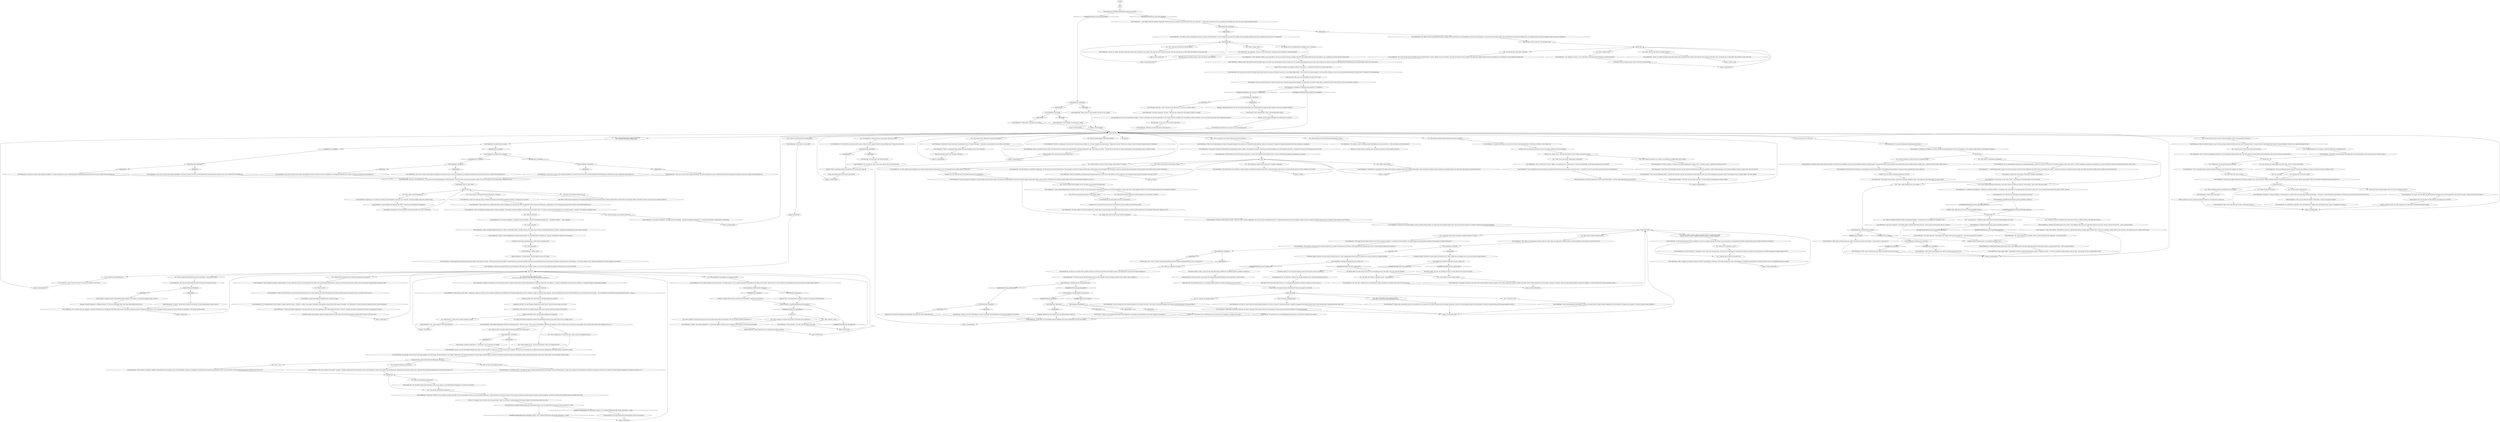 # BOARDWALK / TRANT HEIDELSTAM INTRO
# Trant Heidelstam is chilling near the FELD building, with kid, piggy-bank. You can:
#1. Learn about the FELD building.
#2. Get useless advice.
# ==================================================
digraph G {
	  0 [label="START"];
	  1 [label="input"];
	  2 [label="Trant Heidelstam: \"All of this was built by Feld, even the boardwalk. Wild Pines built Martinaise proper as a resort for their middle management, Feld built this side of town for R&D.\""];
	  3 [label="Jump to: [FELD hub]"];
	  4 [label="Trant Heidelstam: IsKimHere()"];
	  5 [label="IsKimHere()", shape=diamond];
	  6 [label="!(IsKimHere())", shape=diamond];
	  7 [label="Rhetoric: Pick *your* brain? If anything, this was rather one-sided. He did the talking. Whatever..."];
	  8 [label="Trant Heidelstam: \"INSURCOM is responsible for all aspects of the military occupation of Revachol. During the Revolution, they coordinated the efforts of the Occidental and Graadian invasion, but these days their function is primarily logistical.\""];
	  9 [label="You: \"You're making this up.\" (Turn to the lieutenant.) \"Kim, is he making this up?\""];
	  10 [label="Trant Heidelstam: \"In fact, I'm not. The Wompty-Dompty-Dom Centre,\" he says casually, \"is a place you can visit if you're ever in Vredefort, and are ever in the market for an exhibition space slash contemporary art research centre.\" He clears his throat."];
	  11 [label="You: [Leave.]"];
	  12 [label="You: \"Why did the revolutionaries destroy it?\""];
	  13 [label="Trant Heidelstam: \"You're probably more familiar with *RTD*, research and *technological* development.\""];
	  14 [label="Trant Heidelstam: \"From an evolutionary point of view you could see this building as a logical conclusion to the more traditional *hut*.\""];
	  15 [label="Untitled hub"];
	  16 [label="Trant Heidelstam: \"Tape computers.\" He nods, wind tousling his suit jacket."];
	  17 [label="Trant Heidelstam: \"They used them for military communications,\" he says, while his son looks up, idly chewing on the corner of his würm-themed colouring book. \"But also to write and send out press releases. The most notorious example being Le Décret de Mars.\""];
	  18 [label="Jump to: [trantmainhub]"];
	  19 [label="Jump to: [trantmainhub]"];
	  20 [label="Trant Heidelstam: \"Yes -- tape computers. *And* Feld Electrical.\""];
	  21 [label="Jump to: [cohub]"];
	  22 [label="You: \"What is the innermost character of the Coalition, then?\""];
	  23 [label="Trant Heidelstam: \"Why, officer, it's that gigantic aerostatic right over there. Have you really never noticed it before?\" A look of profound concern comes across the man's face."];
	  24 [label="Trant Heidelstam: \"Ah, well, that's a relief to here. It would really be *quite concerning* if you hadn't been aware of it until just now...\""];
	  25 [label="Jump to: [Trant Archer Hub]"];
	  26 [label="Trant Heidelstam: \"That's very interesting. Most people I've met say it reminds them of a giant metallic dragonfly, but of course there's no right way to respond to a massive airborne artillery platform...\""];
	  27 [label="rhet fired"];
	  28 [label="Jump to: [FELD hub]"];
	  29 [label="You: \"Very interesting. Let's get back to this later.\""];
	  30 [label="Trant Heidelstam: \"Yes, the official name of the prototype. Some sources report it as the Feld Playback *Experience*, but those are incorrect.\""];
	  31 [label="Trant Heidelstam: \"Lo Manthang stick fighting is a little like a pyrholidon addiction,\" he explains with a little smile. \"I've been practising it for nearly 20 years now, so you could say that my doses have grown a little... peculiar.\""];
	  32 [label="You: \"Hold on. Hyper...text?\""];
	  33 [label="You: \"What's so fascinating about an empty old building?\"\n\"Let's talk about this empty building again.\""];
	  34 [label="Trant Heidelstam: \"Apologies, it's an acronym for research and development, they don't use it anymore.\" He smiles brightly, laugh lines around his eyes."];
	  35 [label="Drama: The man speaks in the artificial cadence of a professor -- or someone who's been on too many radio shows."];
	  36 [label="Perception (Sight): The kid takes a peek at the green and silver würm on the cover of the book. Already forgetting about this part of the discussion."];
	  37 [label="Perception (Sight): You look around, but you don't see anything unusual. Then again, your eyes aren't the sharpest..."];
	  38 [label="archerreactionhub"];
	  39 [label="Trant Heidelstam: \"But of course! What else?\" He smiles and ruffles his kid's head."];
	  40 [label="Kim Kitsuragi: \"Actually, I think there is...\" He pauses. \"No, it's too much, he's joking.\""];
	  41 [label="You: \"Wait, the Feld Playback Experiment?\""];
	  42 [label="Esprit de Corps: This man is your half brother. You feel it. But *why*?"];
	  43 [label="Encyclopedia: I couldn't have said it better. This man is a fountain of knowledge!"];
	  44 [label="Trant Heidelstam: \"In this case I suggest looking into the Seolite *invisibles* class. The word refers to their remarkable ability to traverse any environment in the most efficient way possible. There's this excellent investigative piece of journalism by...\""];
	  45 [label="Trant Heidelstam: \"Yes, I have!\" His face lights up with excitement, bringing out the subtle laugh lines in the corner of his eyes. \"There was this one time where I...\""];
	  46 [label="You: \"Wait, what was that about the windows before?\""];
	  47 [label="Jump to: [trantmainhub]"];
	  48 [label="Kim Kitsuragi: \"So you haven't seen anyone around?\""];
	  49 [label="Trant Heidelstam: \"But then there's also the Provisional Commission, as well as the Institute for Revacholian Culture, with its architecturally significant headquarters in Le Jardin.\""];
	  50 [label="Perception (Sight): You follow the man's gaze out toward the west. There, amidst the low-hanging stars, you can just make out signs of motion..."];
	  51 [label="Trant Heidelstam: Variable[\"boardwalk.trant_perc_archer_saw\"]"];
	  52 [label="Variable[\"boardwalk.trant_perc_archer_saw\"]", shape=diamond];
	  53 [label="!(Variable[\"boardwalk.trant_perc_archer_saw\"])", shape=diamond];
	  54 [label="You: \"It looks like a fish.\""];
	  55 [label="Trant Heidelstam: \"That might be the trickiest question of all. From a technical standpoint, it shouldn't be all that difficult. You simply require a radio transmitter capable of broadcasting on Coalition frequencies...\""];
	  56 [label="Kim Kitsuragi: \"A pleasure wheel?\" The lieutenant looks wistfully at the horizon, as if picturing gondolas rising to the sky."];
	  57 [label="Trant Heidelstam: IsKimHere()"];
	  58 [label="IsKimHere()", shape=diamond];
	  59 [label="!(IsKimHere())", shape=diamond];
	  60 [label="Trant Heidelstam: \"Then I guess everything got said, right?\" He squints his eyes in the snow."];
	  61 [label="Jump to: [trantmainhub]"];
	  62 [label="Trant Heidelstam: \"Then there's also the method of climbing that the ancient Iilmaraans used to get into the huts of their enemies.\""];
	  63 [label="You: \"I don't have time to read any papers. Don't you have any *practical* advice?\""];
	  64 [label="Jump to: [alone holdup hub]"];
	  65 [label="Untitled hub"];
	  66 [label="Volition: Inspiration can go a long way in physical endeavours. You should try it again now."];
	  67 [label="Trant Heidelstam: \"Mhm. An elegant folding mechanism of rollers and ferrotape ribbons, portable enough to be a take-it-home solution, revolutionizing business machines, possibly even bringing them to the average consumer.\""];
	  68 [label="You: \"This is a long-shot, but could you help me contact the Coalition?\""];
	  69 [label="Trant Heidelstam: \"Well, that certainly depends. You know, the popular image of the Coalition is of a monolithic politico-military entity, but in reality, it's comprised of many interconnected, yet semi-autonomous components...\""];
	  70 [label="You: \"Wait, what's Coalition Warship Archer?\""];
	  71 [label="Visual Calculus: It's about four-and-a-half kilometres from your position, you estimate."];
	  72 [label="You: \"It looks like a killing machine.\""];
	  73 [label="You: \"I feel like there's *got* to be another way.\""];
	  74 [label="Jump to: [Trant Archer Hub]"];
	  75 [label="Trant Heidelstam: IsKimHere()"];
	  76 [label="IsKimHere()", shape=diamond];
	  77 [label="!(IsKimHere())", shape=diamond];
	  78 [label="You: \"Hold on. Pyrholidon addiction? What an interesting metaphor...\" (Study his face.) \"Or perhaps not a metaphor at all?\""];
	  79 [label="You: \"I don't really remember what I was saying...\""];
	  80 [label="Trant Heidelstam: \"They started out as a midway electronics outfit in Königstein two centuries ago. After an aggressive move to Revachol, Feld became a global player in the emerging personal electronics market of the pre-Revolutionary era.\""];
	  81 [label="You: \"I don't want your money, I just wanted to see whether my profiling skills were working.\""];
	  82 [label="You: \"A form of martial arts from the isle of Lo Manthang, right?\""];
	  83 [label="You: \"Wait, what was that about the windows before?\""];
	  84 [label="You: \"What did the revolutionaries do with those advanced tape computers?\""];
	  85 [label="Trant Heidelstam: \"There's a sewage pipe there, maybe that does something? Sorry I can't help more.\""];
	  86 [label="Jump to: [cohub]"];
	  87 [label="Trant Heidelstam: IsKimHere()"];
	  88 [label="IsKimHere()", shape=diamond];
	  89 [label="!(IsKimHere())", shape=diamond];
	  90 [label="Trant Heidelstam: IsKimHere()"];
	  91 [label="IsKimHere()", shape=diamond];
	  92 [label="!(IsKimHere())", shape=diamond];
	  93 [label="Trant Heidelstam: Variable[\"auto.is_snowing\"]"];
	  94 [label="Variable[\"auto.is_snowing\"]", shape=diamond];
	  95 [label="!(Variable[\"auto.is_snowing\"])", shape=diamond];
	  96 [label="You: \"So what is it, twice a week then? Every other day? *Man* is it difficult to stay on the right topic with you.\""];
	  97 [label="You: \"No, not really.\""];
	  98 [label="Inland Empire: Oh no. You've made *el bigo mistako*. He's going to go on forever!"];
	  99 [label="You: \"You know this is not what I meant.\""];
	  100 [label="You: \"Hold on. Hyper...text?\""];
	  101 [label="You: \"Great, thank you for all the interesting information.\" [Leave.]"];
	  102 [label="Trant Heidelstam: Variable[\"boardwalk.trant_main_hub_reached\"]"];
	  103 [label="Variable[\"boardwalk.trant_main_hub_reached\"]", shape=diamond];
	  104 [label="!(Variable[\"boardwalk.trant_main_hub_reached\"])", shape=diamond];
	  105 [label="You: \"What happened to the engineers, the company people?\""];
	  106 [label="Trant Heidelstam: \"Good evening!\" He nods to you, smiling."];
	  107 [label="Jump to: [trantmainhub]"];
	  108 [label="Physical Instrument: Pipes *can* be broken. With force."];
	  109 [label="Conceptualization: Made of black film and folding tape structures..."];
	  110 [label="Mikael Heidelstam: \"Dad, can I go climb that ladder?\" Mikael asks. \"I want to go climb that ladder!\""];
	  111 [label="Trant Heidelstam: \"For instance, the offices of INSURCOM are responsible for military affairs. These offices are located in the Bank of the World building, just a few kilometres from here...\" He points west toward the skyscrapers across the bay."];
	  112 [label="You: \"That's all fine, but what if I want to assign *responsibility*?\" (Proceed.)"];
	  113 [label="Trant Archer Hub"];
	  114 [label="Conceptualization: No, it's more like a creature from the abyssopelagic zone, a great dark bioluminescent fish..."];
	  115 [label="Conceptualization: Not just any fish, it moves like some ancient bottom-feeder gliding over the ocean floor in search of prey..."];
	  116 [label="Trant Heidelstam: \"Fascinating! You know, in one sense, that's exactly what the Coalition intends. You see, they would prefer that most people in Revachol *don't* think of themselves as living under a *military* occupation. That's why they generally prefer to keep their warships at a discreet distance from major population centres...\""];
	  117 [label="Suggestion: He did it! He said *Wompty-Dompty-Dom Centre* like it's the most natural thing in the world."];
	  118 [label="You: \"You're making this up.\" (Turn to his son.) \"Hey, is your dad making this all up?\""];
	  119 [label="Jump to: [FELD hub]"];
	  120 [label="You: (Turn to Mikael.) \"He means they all got shot in the head because they were bourgeois. Now, do you know what the bourgeoisie is?\""];
	  121 [label="Trant Heidelstam: \"You got me, detective.\" He chuckles, before a shadow takes hold of his face. \"But my history should hardly come as a surprise.\""];
	  122 [label="Authority: Here's a former junkie. I can recognize one when I see it."];
	  123 [label="You: \"Okay. Back to... where were we? Tape computers, I think.\""];
	  124 [label="Trant Heidelstam: \"Who knows? Maybe it was an accident, or maybe they didn't want the technology to end up in the wrong hands. Either way -- they're all gone now, all three versions of the prototype. Nothing but debris and ashes remains inside that building.\" He takes a step back; the boardwalk creaks mournfully in the wind."];
	  125 [label="You: \"You look like someone who has money. Do you have any money?\""];
	  126 [label="Trant Heidelstam: \"It's an anthropological heritage of the Lomanthang people, a martial art of sorts, but what not a lot of books mention is that it also carries a *cultural* significance among the Lomanthangs, as it used to be the best means of showing off to look for a bride, which...\""];
	  127 [label="Jump to: [trantmainhub]"];
	  128 [label="Trant Heidelstam: \"No-no,\" he says, immediately backing off, \"I'm just speculating *theoretically* here... Of course, there's also the method ancient Iilmaraans used to get into the huts of their enemies.\""];
	  129 [label="Trant Heidelstam: \"No, that doesn't sound like a very reasonable idea,\" replies Trant, narrowing his eyes, \"physics, remember? But anyway...\""];
	  130 [label="Trant Heidelstam: \"Sure, what's on your mind?\""];
	  131 [label="Jump to: [FELD hub]"];
	  132 [label="Trant Heidelstam: \"... and, Mikael, notice the windows? Especially with how there are no windows on the south side? This was to deal with...\" A blond man stands next to his son, pointing to the weather-worn ruins. He sees you approaching and smiles..."];
	  133 [label="Trant Heidelstam: \"Oh, I'm afraid it didn't end well for the boys.\" He smiles again, as if he's somehow personally responsible for this bleak turn of events. \"But this story is a bit too *dark* for little Mikael here. Now if you were to ask about *tape computers*...\""];
	  134 [label="Empathy: Perhaps reminded of a childhood memory? It's clear he would prefer there were a big wheel lighting up the coast."];
	  135 [label="Trant Heidelstam: \"Ah, that's simple! You're looking for the Comité de Responsabilité de Revachol. It's a sort of clearinghouse for Coalition affairs in Revachol...\""];
	  136 [label="Trant Heidelstam: \"If you will, picture the Coalition as a kind of wheel. The hub of this wheel is the Comité de Responsabilité, and out from that hub radiate a great many spokes, which connect to INSURCOM, the Institute for Revacholian Culture, the Provisional Commission, and so on...\""];
	  137 [label="Trant Heidelstam: \"There's an exhibition on Vespertine proto-expressionism that I can't wait to take Mikael to. We're working our way through the major artistic movements of the last cenutry.\""];
	  138 [label="You: \"If you're not part of the Coalition, how do you know so much about its bureaucracy?\""];
	  139 [label="Trant Heidelstam: \"It's only too bad the old Feld engineers are no longer available. This sort of thing would have been *right* in their wheelhouse.\""];
	  140 [label="You: \"What am I supposed to do then?\""];
	  141 [label="Trant Heidelstam: \"The Wompty-Dompty-Dom Centre for Contemporary Arts.\" There it is again -- those words. \"The exhibition itself drew on Lagerman's notion of memory and so there were some parallels, that's why the head curator Paul Ockermann chose to...\""];
	  142 [label="Mikael Heidelstam: The boy looks first at you, then back at his father, confused."];
	  143 [label="Untitled hub"];
	  144 [label="Empathy: Something about the way this man carries himself makes you wonder whether he might be able to help you with your *committee business*."];
	  145 [label="Trant Heidelstam: Whatever it is, he gives you an encouraging smile."];
	  146 [label="Trant Heidelstam: \"You, officer! Come to investigate the historic subtext of West Martinaise? I was just telling my son about this building. Not many people appreciate the historic significance here. Very rich in *hypertext*.\""];
	  147 [label="You: \"By the way, do you work out?\""];
	  148 [label="Untitled hub (02)"];
	  149 [label="Trant Heidelstam: \"Yes. To lure in their star engineers. This part of Martinaise was nothing but reeds before Feld arrived. They had to make the prospect of living here *attractive*. It was supposed to become a global centre for innovation in cybernetics -- but history had other plans.\""];
	  150 [label="Half Light: He's just making up fancy words. This doesn't mean anything!"];
	  151 [label="You: \"Alright, you were talking about the building, go on.\" (Continue.)"];
	  152 [label="You: \"Have you been talking to other police officers?\""];
	  153 [label="Trant Heidelstam: IsKimHere()"];
	  154 [label="IsKimHere()", shape=diamond];
	  155 [label="!(IsKimHere())", shape=diamond];
	  156 [label="Jump to: [FELD hub]"];
	  157 [label="Trant Heidelstam: IsEvening()"];
	  158 [label="IsEvening()", shape=diamond];
	  159 [label="!(IsEvening())", shape=diamond];
	  160 [label="Trant Heidelstam: \"Of course, detective, I wouldn't have assumed anything else. Matter of fact,\" he looks up again, a playful hint shining in his eyes..."];
	  161 [label="Feld Mural: It looks old and weathered, with seagulls picking apart its stone-and-metal carcass. Bushy undergrowth has taken hold of the collapsed rooftop; some kind of bird has set up a nest on a broken windowsill."];
	  162 [label="You: \"Who handles the money? There's got to be an economic component.\""];
	  163 [label="Jump to: [cohub]"];
	  164 [label="Trant Heidelstam: \"I have a longstanding interest in political systems. You see, it's my personal theory that political systems are a lot like personalities. In other words, how a state organises itself is in some way the public expression of its innermost character...\""];
	  165 [label="Trant Heidelstam: \"Of course, if you could somehow contact Coalition Warship Archer, you could reach the Committee directly. But, well, that obviously presents any number of logistical and technical challenges.\""];
	  166 [label="You: \"Why do I need to contact a military warship to talk to a civilian bureaucrat?\"\n\"Why do I need to contact a military aerostatic to talk to a civilian bureaucrat?\""];
	  167 [label="Perception (Sight): It's a set of position lights moving in unison, like a restless constellation..."];
	  168 [label="Trant Heidelstam: \"Well, I suppose you could rent a private aerostatic and attempt to rendezvous with Archer directly, but I must caution against it. Warships like the Archer are usually authorised to fire on unidentified aerostatics on sight.\""];
	  169 [label="Trant Heidelstam: \"In any event, it's a fascinating technical challenge. I'll be *very* interested to see how you tackle it.\""];
	  170 [label="You: \"Come on, there is no place called the Wompty-Dompty-Dom Centre of Arts.\""];
	  171 [label="Electrochemistry: Wait. What does this man know about pyrholidon addiction?"];
	  172 [label="Trant Heidelstam: \"Oh, I know, detective.\" He chuckles, before a shadow takes hold of his pallid face -- he misses the devil."];
	  173 [label="Trant Heidelstam: \"Oh, I know, detective.\" He chuckles, but a shadow takes hold of his pallid face -- what does he mean that he *knows*?"];
	  174 [label="You: \"What happened?\""];
	  175 [label="Trant Heidelstam: IsKimHere()"];
	  176 [label="IsKimHere()", shape=diamond];
	  177 [label="!(IsKimHere())", shape=diamond];
	  178 [label="Trant Heidelstam: \"I do some Lo Manthang stick fighting now and then.\""];
	  179 [label="Encyclopedia: Lo Manthang stick fighting is a form of martial arts originating from the isle of Lo Manthang. It uses slender wooden sticks for confronting the opponent."];
	  180 [label="Trant Heidelstam: \"That's right, Mikael.\" Trant grabs his kid into a single-handed embrace, looking slightly embarrassed. \"It also has a meditative quality, helps to clear my head... But anyway,\" he says, swaying with his hand."];
	  181 [label="You: \"Can you teach me? Do you have the sticks with you?\""];
	  182 [label="You: \"Something tells me I'm not going to climb the ladder with Lo Manthang sticks.\""];
	  183 [label="Rhetoric: Man, he's good at speaking. People must love him."];
	  184 [label="Trant Heidelstam: \"It's a beautiful piece of text, actually. A singer-songwriter I know -- Charette -- called it a love poem to Revachol on her political concept album 'Bons baisers d'Insulinde'. You should read it. Every local library in Revachol stocks a copy of the decree.\""];
	  185 [label="Trant Heidelstam: \"If not, then you definitely should -- if not for tips and tricks, then just for theoretical curiosity. Anyway, that's just a little something that sprang to mind.\" He squeezes his son's shoulder lightly. \"You were saying?\""];
	  186 [label="Trant Heidelstam: \"What not a lot of people know is -- this used to be the R&D department of *Feld Electrical*. And Feld, which now sells ink cartridges, mostly, was once a top dog in the turn-of-the-century cybernetics boom.\""];
	  187 [label="You: \"Wait, what's an R&D department?\""];
	  188 [label="Rhetoric: No, I mean, c'mon -- you need the money. If it's not a thing, he can give you some."];
	  189 [label="Perception (Sight): It looks, to your eye, like some kind of long, metallic fish, suspended beneath a number of ceiling fans..."];
	  190 [label="Empathy: This sounds like something that programmer you met in the church might help with..."];
	  191 [label="Trant Heidelstam: IsKimHere()"];
	  192 [label="IsKimHere()", shape=diamond];
	  193 [label="!(IsKimHere())", shape=diamond];
	  194 [label="Savoir Faire: It's his *sartorial style*. Call it 'well-travelled bean-counter'..."];
	  195 [label="Kim Kitsuragi: \"Detective, a word.\" He turns to the blonde man. \"Excuse us a moment, please.\""];
	  196 [label="Encyclopedia: Mea culpa! You were not familiar with that one either. This man is a book head."];
	  197 [label="Trant Heidelstam: You doze off, as he paints you a comprehensive picture of the history of stick fighting among mankind, seasoning it with unexpected pop-culture references."];
	  198 [label="Rhetoric: Mark my words, all of this somehow ties to the history of Occidential financial markets."];
	  199 [label="Jump to: [hold up hub]"];
	  200 [label="Trant Heidelstam: IsMorning()"];
	  201 [label="IsMorning()", shape=diamond];
	  202 [label="!(IsMorning())", shape=diamond];
	  203 [label="You: Look at the building looming over you."];
	  204 [label="Trant Heidelstam: Variable[\"auto.is_raining\"]"];
	  205 [label="Variable[\"auto.is_raining\"]", shape=diamond];
	  206 [label="!(Variable[\"auto.is_raining\"])", shape=diamond];
	  207 [label="Trant Heidelstam: \"Of course there is! The Coalition's economic affairs are handled by the Bank of the World -- Revachol Mission. They operate in concert with the Institute of Price Stabilité in Sur-la-Clef.\""];
	  208 [label="Half Light: Don't let the shiny lights fool you, it's a goddamn killing machine, and there's nothing you can do to stop it!"];
	  209 [label="You: \"I don't think I've ever noticed it before.\""];
	  210 [label="Trant Heidelstam: IsKimHere()"];
	  211 [label="IsKimHere()", shape=diamond];
	  212 [label="!(IsKimHere())", shape=diamond];
	  213 [label="Trant Heidelstam: \"Then I guess everything got said, right?\" He squints his eyes in the sun."];
	  214 [label="You: \"What was that ace?\""];
	  215 [label="You: \"Pfft. I've seen cooler things than that.\""];
	  216 [label="Trant Heidelstam: Variable[\"boardwalk.trant_passive_pyrholidon_addiction\"]"];
	  217 [label="Variable[\"boardwalk.trant_passive_pyrholidon_addiction\"]", shape=diamond];
	  218 [label="!(Variable[\"boardwalk.trant_passive_pyrholidon_addiction\"])", shape=diamond];
	  219 [label="Trant Heidelstam: \"No, I'm afraid I can't help you with this one, officer. It's just a regular day off for me and Mikael here.\" He pats his son's head."];
	  220 [label="Kim Kitsuragi: In a low voice, the lieutenant whispers: \"I haven't the faintest idea who this gentleman is, but I've got a *hunch* he might have some affiliation with the Coalition, in case you're still serious about that *committee business*...\""];
	  221 [label="Trant Heidelstam: \"I do have some money, yes, but that's not what's really important here.\" He brushes it off like it's not a thing at all."];
	  222 [label="Jump to: [FELD hub]"];
	  223 [label="Trant Heidelstam: \"Yes, hypertext,\" he says, as if it's self-evident. \"Jan Kaarp and the collection of cultural hyperlinks.\""];
	  224 [label="alone holdup hub"];
	  225 [label="Trant Heidelstam: \"A-ha, but it's not just *any* empty old building!\" He raises his hand to his eyes to shield himself from the pattering rain. All three of you turn to admire the mural before you."];
	  226 [label="Reaction Speed: Forget it. They don't sell those kinds of books at \"Crime, Romance & Biographies of Famous People.\""];
	  227 [label="Perception (Sight): You follow the man's gaze out toward the west. There, hanging some distance above the horison, you can just make out a strange silhouette..."];
	  228 [label="Half Light: Don't let the paintjob fool you, it's a goddamn killing machine, and there's nothing you can do to stop it!"];
	  229 [label="Jump to: [Trant Archer Hub]"];
	  230 [label="Kim Kitsuragi: \"Hmmm, she's not a 'Feld engineer,' exactly, but perhaps that programmer from the church might be of assistance?\""];
	  231 [label="Trant Heidelstam: \"Ten years ago, I did a little... freelancing, I guess you could say. I was a special consultant for an exhibition at the Wompty-Dompty-Dom Centre in Vredefort, Oranje. It raised the same questions, and we had lengthy discussions with Paul Ockermann, who was head curator at the time -- this was before the twins Keith and Guy Joost joined the team -- trying to...\""];
	  232 [label="Trant Heidelstam: \"Very, very cool,\" he agrees. \"Though I understand the socio-economic causes of the Revolution, it pains me to imagine the revolutionaries setting fire to this precious device. But so they did. The Feld Playback Experiment vanished into the fires of '07.\""];
	  233 [label="Conceptualization: All of this sounds like something Ruby would be interested in..."];
	  234 [label="Rhetoric: He means that 'the boys' got shot by the communists. 'The boys' were bourgeois."];
	  235 [label="You: (Turn to Mikael.) \"He means they all died at the hands of the communists.\""];
	  236 [label="Trant Heidelstam: \"A-ha, but it's not just *any* empty old building!\" He raises his hand to his eyes, springtime sun warming his handsome face. All three of you turn to admire the mural before you."];
	  237 [label="You: \"I can assure you -- *nothing* in this world comes even close to being addicted to this devil.\""];
	  238 [label="Trant Heidelstam: \"But perhaps I should return to the tape computers. As I was saying, the device itself was very elegant, fragile even. One could write directly on the tape using a special chemical solution. The machine would then analyse the handwriting, perform operations and project output onto a white screen. It was a beautiful, delicate thing.\""];
	  239 [label="You: \"The RCM should get some of those.\""];
	  240 [label="Physical Instrument: Not that he would have to worry about being robbed -- he looks surprisingly buff. Does he work out?"];
	  241 [label="Kim Kitsuragi: \"Nice to meet you.\" The lieutenant nods."];
	  242 [label="You: \"Wait, what's Lo Manthang stick fighting?\""];
	  243 [label="Jump to: [FELD hub]"];
	  244 [label="Trant Heidelstam: \"*Very* important. Mikael, say hi to the officer.\" He rests his hand on the boy's shoulder. The child stays hidden behind the hem of his father's coat, clutching to his würm-themed colouring book."];
	  245 [label="hold up hub"];
	  246 [label="Half Light: He's just making up fancy words. This doesn't mean anything!"];
	  247 [label="You: \"Do you have any advice on how to climb that ladder?\" (Point to the one next to the mural.)"];
	  248 [label="Trant Heidelstam: \"Me? Yes, at some point, I'm sure I have. There was this one rather, uh,\" he stops, smiling at the reminiscence, \"*memorable instance* when I had a chance to meet the head of Dominion Police of Königstein.\""];
	  249 [label="Trant Heidelstam: \"Even *one* would be very useful,\" he agrees. \"Though I understand the socio-economic causes of the Revolution, it pains me to imagine the revolutionaries setting fire to this precious device. But so they did. The Feld Playback Experiment vanished into the fires of '07.\""];
	  250 [label="You: \"Do you know of an *alternative* way into the building?\""];
	  251 [label="Empathy: There's something friendly and familiar in how he says that. A day off."];
	  252 [label="You: \"What kind of political system do you think represents *my* innermost character?\""];
	  253 [label="You: \"Oh, right. The *Archer*. I thought you said... something else.\""];
	  254 [label="You: \"How did those tape computers work?\"\n\"How did those tape computers work? Did they work like radiocomputers?\""];
	  255 [label="Empathy: Wait. What does this man know about pyrholidon addiction?"];
	  256 [label="Trant Heidelstam: Variable[\"auto.is_raining\"]"];
	  257 [label="Variable[\"auto.is_raining\"]", shape=diamond];
	  258 [label="!(Variable[\"auto.is_raining\"])", shape=diamond];
	  259 [label="Trant Heidelstam: \"Of course, lieutenant.\" He nods. \"Take your time. Mikael and I have plenty to keep us occupied!\""];
	  260 [label="Kim Kitsuragi: \"In any case, I'll let you take it from here.\""];
	  261 [label="Trant Heidelstam: \"... interestingly enough, brings us to the socio-economic structure of the traditional rural tribes of the Lo Manthang isles, which...\" He goes on to give you a detailed overview of their way of life, the amiable, slightly nervous smile not once leaving his face."];
	  262 [label="Trant Heidelstam: \"I tried to get Mikael to memorise it.\" He looks at his son, who starts giggling, his face hidden behind the book. \"*Tried to*. Someone was much too interested in würms to be paying any attention.\""];
	  263 [label="Trant Heidelstam: \"No, I can't say that we've met before. But I've *heard* of Kim, of course. Mikael, say hi to the officers.\" He rests his hand on the boy's shoulder. The child stays hidden behind the hem of his father's coat, clutching to his würm-themed colouring book."];
	  264 [label="trantmainhub"];
	  265 [label="Trant Heidelstam: \"Hello again!\" He nods to you, smiling."];
	  266 [label="feld first hub"];
	  267 [label="You: \"I don't think I've ever heard of this Feld Electrical.\" (Proceed.)"];
	  268 [label="Trant Heidelstam: \"It was here in Martinaise -- possibly in this very building -- that they developed prototypes for a...\" He pauses for effect. \"...*tape computer*.\""];
	  269 [label="Trant Heidelstam: \"It was here in Martinaise -- possibly in this very building -- that they developed prototypes for a...\" He stops mid-sentence, realizing you're not listening."];
	  270 [label="Trant Heidelstam: \"Alternative? I don't even have a *mainstream* way in, I'm afraid, although...\" He points over the guardrail, to the sewage run-off there."];
	  271 [label="Mikael Heidelstam: Suddenly little Mikael opens up his mouth: \"Dad's fighting with sticks every night after dinner for four hours. He has a special room for that -- *and* a special costume!\""];
	  272 [label="Trant Heidelstam: IsDaytime()"];
	  273 [label="IsDaytime()", shape=diamond];
	  274 [label="!(IsDaytime())", shape=diamond];
	  275 [label="Perception (Sight): You can't see anything. But then, it's dark, and your eyes aren't the sharpest..."];
	  276 [label="You: \"Huh. Can't believe I never noticed it before.\"\n\"It looks like it's about four-and-a-half kilometres away.\""];
	  277 [label="Trant Heidelstam: \"The problem is that those sorts of radio transmitters are *tightly* controlled by the Coalition. Even the RCM doesn't typically have access to them outside of special joint operations...\""];
	  278 [label="Empathy: Perhaps your new friends in the tent might be able to help you?"];
	  279 [label="You: \"Could I have some of that 'unimportant' money then?\""];
	  280 [label="You: \"Wicked cool, can you tell me about this method?\""];
	  281 [label="Jump to: [trantmainhub]"];
	  282 [label="Trant Heidelstam: \"What's the March decree? I mean the radio transmission sent out to news agencies and world governments by the newly-created Commune of Revachol on the 7th of March in the year '02.\""];
	  283 [label="Jump to: [alone holdup hub]"];
	  284 [label="You: \"I wanted to ask something else...\""];
	  285 [label="Trant Heidelstam: \"I don't know if you're familiar with this, but the Vespertine Department of Justice has published a rather interesting paper on the criminal profiling in former socialist states. Have you read it?\""];
	  286 [label="Trant Heidelstam: \"That's not surprising. Only a vestigial ink cartridge and ferrotape manufacturer remains.\" He adjusts his suit jacket."];
	  287 [label="Encyclopedia: A short-lived legislative foundation for a short-lived utopia."];
	  288 [label="You: \"What's this Insitute for Revacholian Culture?\""];
	  289 [label="Trant Heidelstam: The man's smile turns into a frown. \"Well, now, *that* is rather complicated. You can write to the Committee directly, but I understand that there's quite the backlog. A month or more, according to friends of mine who just so happen to know about this sort of thing...\""];
	  290 [label="Trant Heidelstam: \"Of course, officer, we've only recently met. It would require a more thorough conversation than we have time for to answer a question like that. It's fascinating to think about, though, isn't it?\""];
	  291 [label="Trant Heidelstam: \"That is certainly how the Coalition intends for it to be seen! You know, I once read a very interesting paper from Messina on the psychology of air-based artillery...\""];
	  292 [label="Trant Heidelstam: \"Apparently its presence stimulates the *exact* same part of the neural cortex that more primitive cultures associate with divine judgment. Isn't that fascinating?\""];
	  293 [label="Trant Heidelstam: Variable[\"TASK.sync_the_sines\"]"];
	  294 [label="Variable[\"TASK.sync_the_sines\"]", shape=diamond];
	  295 [label="!(Variable[\"TASK.sync_the_sines\"])", shape=diamond];
	  296 [label="Trant Heidelstam: IsKimHere()"];
	  297 [label="IsKimHere()", shape=diamond];
	  298 [label="!(IsKimHere())", shape=diamond];
	  299 [label="Trant Heidelstam: Variable[\"whirling.klaasje_ruby_sentimental_radios\"]  and  Variable[\"TASK.locate_ruby_on_the_coast_done\"] == false"];
	  300 [label="Variable[\"whirling.klaasje_ruby_sentimental_radios\"]  and  Variable[\"TASK.locate_ruby_on_the_coast_done\"] == false", shape=diamond];
	  301 [label="!(Variable[\"whirling.klaasje_ruby_sentimental_radios\"]  and  Variable[\"TASK.locate_ruby_on_the_coast_done\"] == false)", shape=diamond];
	  302 [label="You: \"Tape computers, right.\""];
	  303 [label="Reaction Speed: Wait, what was it that you wanted to ask...?"];
	  304 [label="You: \"Okay, I'll look into that then.\""];
	  305 [label="You: \"I'm looking for a suspect. Have you seen anyone suspicious around?\""];
	  306 [label="Untitled hub"];
	  307 [label="You: \"You know what, forget about it.\""];
	  308 [label="Trant Heidelstam: \"Actually no, I should not forget it, I should look into it myself, there are some really interesting techniques...\" He stops, as Trant Heidelstam junior jerks his coat hem with an excited, almost silly look on his face."];
	  309 [label="Trant Heidelstam: \"Mikael's a little tired today. We spent all night trying to run Orbis on his radiocomputer. Have you heard of it? It's a programming language used in Graad. Quite tricky, but he wanted to play this Graad-made adventure programme. We've been getting *really* into würms lately...\""];
	  310 [label="Trant Heidelstam: \"But I assume you're not here for giant würms when there are so many real things to see. Just as I was telling Mikael before -- this is where the Coalition landed in '08. We could be standing on what is the most interesting landmark in Revachol West.\" He points to the building again."];
	  311 [label="You: \"You and Kim know each other?\" (Proceed.)"];
	  312 [label="Trant Heidelstam: \"Yes, hypertext,\" he says, as if it's self-evident. \"Jan Kaarp and the collection of cultural hyperlinks.\""];
	  313 [label="Trant Heidelstam: \"Oh yes. So, Mikael, they had to deal with monitor glare, especially in the summer. They still had vector monitors back then. That was 49 years ago. So they didn't have windows on the south wall.\""];
	  314 [label="Trant Heidelstam: \"Hello! Isn't this a fine morning?\" He nods to you, smiling."];
	  315 [label="You: \"The Lo Manthang thing was enough for me. I'm inspired.\""];
	  316 [label="Encyclopedia: Buckle up!"];
	  317 [label="Mikael Heidelstam: Suddenly little Mikael opens up his mouth: \"Dad's fighting with sticks every night after dinner for four hours. He has a special room for that -- *and* a special costume!\""];
	  318 [label="You: \"It's amazing. An inspiring symbol.\""];
	  319 [label="Trant Heidelstam: \"A very astute question! You see, in addition to its role as a military warship, the Archer is also responsible for coordinating all Coalition communications and surveillance operations in Revachol.\""];
	  320 [label="You: \"Hold on, it's *watching* us, too?\""];
	  321 [label="Reaction Speed: Wait. Did he just say *Wompty-Dompty-Dom Centre*?"];
	  322 [label="Encyclopedia: What the hell *is* a Wompty-Dompty-Dom Centre? And who the hell are Keith and Guy Joost?!"];
	  323 [label="Trant Heidelstam: \"Still, Tricentennial was beating them in business machines.\" He gestures toward the building. \"But Feld had an ace up their sleeve. Or, should I say, they were *developing* an ace up their sleeve?...\" He grins. \"I'm mixing my metaphors here.\""];
	  324 [label="You: (Nod.) \"Cool.\""];
	  325 [label="Trant Heidelstam: With that, you both turn back to the blonde man."];
	  326 [label="Trant Heidelstam: \"You, officers! Come to investigate the historic subtext of West Martinaise? I'm Trant Heidelstam,\" he turns to the lieutenant. \"You must be Kim Kitsuragi, right? I was just telling my son about this building. Not a lot of people realize the historic significance here. Very rich in *hypertext*.\""];
	  327 [label="You: \"Yes, but we're not really dealing with *huts* here, are we?\" (Look at the building.)"];
	  328 [label="You: \"But I don't have years to spare.\""];
	  329 [label="FELD hub"];
	  330 [label="Trant Heidelstam: \"Great. Great to hear that.\""];
	  331 [label="Physical Instrument: This is all ninsy-pinsy garbage for sissy-people!"];
	  332 [label="Trant Heidelstam: \"Oh, the Institute is a marvellous organisation, my *favourite* part of the Coalition by far. Their mandate is two-fold: To export notable works of Revacholian culture throughout the Moralintern, while also importing the most important cultural products of the wider world to citizens of Revachol...\""];
	  333 [label="Trant Heidelstam: \"Not just watching, it's *listening* as well. I don't know the particulars, of course, but I would expect a warship like the Archer to possess the most advanced surveillance equipment available outside of Seol.\""];
	  334 [label="Trant Heidelstam: \"All that said, someone with a powerful radio and a certain level of technical skill might be able to circuit-bend their way onto the Coalition frequencies...\""];
	  335 [label="Rhetoric: Wait, is he saying that we should just *bypass* the excesses of the Revolution?"];
	  336 [label="Trant Heidelstam: Variable[\"boardwalk.trant_rhet_politics\"]"];
	  337 [label="Variable[\"boardwalk.trant_rhet_politics\"]", shape=diamond];
	  338 [label="!(Variable[\"boardwalk.trant_rhet_politics\"])", shape=diamond];
	  339 [label="Trant Heidelstam: IsKimHere()"];
	  340 [label="IsKimHere()", shape=diamond];
	  341 [label="!(IsKimHere())", shape=diamond];
	  342 [label="Trant Heidelstam: \"That's right, Mikael.\" Trant grabs his kid into a single-handed embrace, happy to change the subject. \"It also has a meditative quality, helps to clear my head... But anyway,\" he says, swaying with his hand."];
	  343 [label="You: \"What was that?\""];
	  344 [label="Trant Heidelstam: \"Actually, no one knows. No one even knows what a computer made entirely of tape would look like! But word has it they were *very elegant* -- exquisite, alien-looking turn-of-the-century hardware...\" He raises his finger, remembering something."];
	  345 [label="Trant Heidelstam: \"A-ha, but it's not just *any* empty old building!\" He raises his hand to his eyes to shield himself from the freezing snow. All three of you turn to admire the mural before you."];
	  346 [label="Trant Heidelstam: \"Indeed, what?\""];
	  347 [label="Trant Heidelstam: \"*I* certainly haven't.\" He shakes his head. \"Though I understand the socio-economic causes of the Revolution, it pains me to imagine the revolutionaries setting fire to this precious device. But so they did. The Feld Playback Experiment vanished into the fires of '07.\""];
	  348 [label="Drama: He's telling the truth. He hasn't seen anyone."];
	  349 [label="Authority: He's not gonna give you money, what are you doing? Clearly you were just profiling."];
	  350 [label="Mikael Heidelstam: \"A wheel?\" The kid looks wistfully at the horizon, as if picturing gondolas rising to the sky."];
	  351 [label="You: \"Alright, fine. How do I get in touch with the Committee?\""];
	  352 [label="Kim Kitsuragi: \"He's correct. It makes coordinating operations with the Coalition exceedingly difficult, from our perspective.\""];
	  353 [label="Trant Heidelstam: Variable[\"church.soona_greeting_done\"]"];
	  354 [label="Variable[\"church.soona_greeting_done\"]", shape=diamond];
	  355 [label="!(Variable[\"church.soona_greeting_done\"])", shape=diamond];
	  356 [label="Jump to: [trantmainhub]"];
	  357 [label="Trant Heidelstam: IsTHCPresent(\"communist\")"];
	  358 [label="IsTHCPresent(\"communist\")", shape=diamond];
	  359 [label="!(IsTHCPresent(\"communist\"))", shape=diamond];
	  360 [label="Trant Heidelstam: \"But anyway,\" he says after a while, \"I am boring you with details again. You were saying?\""];
	  361 [label="Trant Heidelstam: \"Okay. I have some materials at home I could share with you...\""];
	  362 [label="Trant Heidelstam: IsTaskActive(\"TASK.find_some_moralists\")--[[ Variable[ ]]"];
	  363 [label="IsTaskActive(\"TASK.find_some_moralists\")--[[ Variable[ ]]", shape=diamond];
	  364 [label="!(IsTaskActive(\"TASK.find_some_moralists\")--[[ Variable[ ]])", shape=diamond];
	  365 [label="Rhetoric: It's his manner of speaking. He reminds you of a lecturer..."];
	  366 [label="Trant Heidelstam: \"Oh yes. So, Mikael, they had to deal with monitor glare, especially in the summer. They still had vector monitors back then. That was 49 years ago. So they didn't have windows on the south wall.\""];
	  367 [label="You: \"You're saying that Feld Electrical built this boardwalk?\" (Look under your feet.)"];
	  368 [label="cohub"];
	  369 [label="You: \"What's INSURCOM?\""];
	  370 [label="Trant Heidelstam: The man smiles at you for a long moment..."];
	  371 [label="Composure: He is doing his best not to show it, but the smile is ever-so-slightly more forced than before."];
	  372 [label="Trant Heidelstam: Variable[\"boardwalk.trant_perc_archer_saw\"]"];
	  373 [label="Variable[\"boardwalk.trant_perc_archer_saw\"]", shape=diamond];
	  374 [label="!(Variable[\"boardwalk.trant_perc_archer_saw\"])", shape=diamond];
	  375 [label="Trant Heidelstam: IsKimHere()"];
	  376 [label="IsKimHere()", shape=diamond];
	  377 [label="!(IsKimHere())", shape=diamond];
	  378 [label="Kim Kitsuragi: \"Oh, good: Now we're circuit-bending into radio towers. Just what this *side task* was missing...\""];
	  379 [label="You: \"Okay. The Wompty-Dompty-Dom Centre? Paul Ockermann? Keith and Guy Joost? What are you *talking* about?\""];
	  380 [label="Trant Heidelstam: \"Officer!\" He sounds disappointed. \"I told you this chapter of history wasn't on Mikael's curriculum yet. Let's keep this kid-friendly.\""];
	  381 [label="Trant Heidelstam: \"A-ha, but it's not just *any* empty old building!\" He raises his hand to his eyes, springtime sun warming his handsome face. All four of you turn to admire the mural before you."];
	  382 [label="Trant Heidelstam: Variable[\"boardwalk.trant_passive_pyrholidon_addiction\"]"];
	  383 [label="Variable[\"boardwalk.trant_passive_pyrholidon_addiction\"]", shape=diamond];
	  384 [label="!(Variable[\"boardwalk.trant_passive_pyrholidon_addiction\"])", shape=diamond];
	  385 [label="Trant Heidelstam: \"Which is a feat of engineering even today's giants Rehm, ICN, and ZAMM haven't achieved yet.\" He grins, admiring the sentence he just produced."];
	  386 [label="Jump to: [trantmainhub]"];
	  387 [label="Trant Heidelstam: \"Actually, a great many cultures have their own version of stick fighting, such as the sacred Mabolo tradition of the Hali people, the name deriving from the butterfruit tree traditionally used for crafting the long, slender sticks -- whereas the sticks used in other cultures...\""];
	  388 [label="Jump to: [trantmainhub]"];
	  389 [label="Trant Heidelstam: \"And, as you know, they have this very distinctive dress uniform with scarlet breeches and little cylindrical fur caps, I think these are called...\" You daze off, as Trant tells you about the peculiarities of mounted police forces in central Occident."];
	  390 [label="You: \"I want to hear about the Feld building again...\""];
	  391 [label="Trant Heidelstam: \"How to climb that ladder, you say?\" He turns around, eyeing the bleak metal bars next to the giant mural. \"I do know that the Lomanthangs used *sticks* to climb battlements, there's even a special technique for that.\""];
	  392 [label="Trant Heidelstam: \"No, thanks to *you* for having me and little Mikael here to pick your brain... A very interesting conversation indeed.\""];
	  393 [label="Trant Heidelstam: \"I'm just spending time with my kid here, showing him around the lesser-known parts of our home town... It wouldn't be *wise* to carry huge amounts of cash on such expeditions!\""];
	  394 [label="Encyclopedia: Hold on, what's R&D?"];
	  395 [label="Trant Heidelstam: Variable[\"auto.is_snowing\"]"];
	  396 [label="Variable[\"auto.is_snowing\"]", shape=diamond];
	  397 [label="!(Variable[\"auto.is_snowing\"])", shape=diamond];
	  398 [label="Trant Heidelstam: \"A-ha, but it's not just *any* empty old building!\" He raises his hand to his eyes to shield himself from the freezing snow. All four of you turn to admire the mural before you."];
	  399 [label="Composure: He assumes something like a combat stance, facing the wind."];
	  400 [label="Jump to: [trantmainhub]"];
	  401 [label="You: \"A tape computer?\""];
	  402 [label="Trant Heidelstam: \"No, I'm sorry. As I said -- this is just a day off. We just arrived anyway.\""];
	  403 [label="Empathy: Yes, this is just the sort of reasonable authority you're looking for!"];
	  404 [label="You: \"So how does one go about contacting a Coalition warship?\" (Proceed.)"];
	  405 [label="Trant Heidelstam: \"Ah, well, it is one of the most heavily armed aerostatics to ever fly. I've heard it said that the Archer is capable of engaging whole fleets of lesser vessels *from multiple sides* simultaneously. How about that?\""];
	  406 [label="Trant Heidelstam: \"I believe that is intentional. You see, the Coalition are very sensitive to how they are perceived by the people of Revachol, which is why they generally prefer for their warships to remain at a discreet distance from major population centres...\""];
	  407 [label="Kim Kitsuragi: \"Hmmm, no one would mistake them for Feld engineers, but perhaps your young friends in the *tent* might be of assistance?\""];
	  408 [label="Empathy: You *will* figure it out. Something tells you the person you're looking for is already on this coast..."];
	  409 [label="Trant Heidelstam: \"A-ha, but it's not just *any* empty old building!\" He raises his hand to his eyes to shield himself from the pattering rain. All four of you turn to admire the mural before you."];
	  410 [label="Trant Heidelstam: \"Then I guess everything got said, right?\" He looks up to the sky. \"The drizzle... it never seems to stop, does it?\""];
	  412 [label="Mikael Heidelstam: \"The Revolution?\" The boy wipes his nose on his sleeve."];
	  413 [label="Trant Heidelstam: \"Unfortunately their moonshot project never made it to the market.\" He nods. \"Feld's move to Revachol backfired. The Revolutionary government liquefied their assets and expropriated those very advanced prototypes. Possibly from this very building... or one of the adjacent ruins.\" He pauses, pointing to the other building, then continues:"];
	  414 [label="Shivers: Two seagulls circle in the sky. You look up and think: really? Or was there a fourth prototype that remains hidden in the mausoleums below Coal City?..."];
	  415 [label="Trant Heidelstam: \"Oh, no, I don't have it *on me*, officer, I was talking in more... general terms.\" He looks uncomfortable, his left hand squeezing his son's shoulder."];
	  416 [label="You: \"I'm not really interested in the practice, I just want to know how often you work out. Now and then -- that's what, like once a week?\""];
	  417 [label="Trant Heidelstam: \"But anyway,\" he says after a while with a charming, apologetic smile, \"I am boring you with details again. You were saying?\""];
	  418 [label="Trant Heidelstam: \"If I'm not mistaken then it involved months of following a very rigid exercise regimen. No, *years*...\""];
	  419 [label="Trant Heidelstam: \"Yes, they even built a pleasure wheel, but that got destroyed in the war.\""];
	  420 [label="Encyclopedia: Wow, get a load of this guy. He *really* enjoys his trivia. The Orbis programming language was named after its inventor, Viktor Orbis, a cybernetician from Graad. They run Vox in the Occidental countries..."];
	  421 [label="Jump to: [hold up hub]"];
	  0 -> 1
	  1 -> 102
	  2 -> 329
	  3 -> 329
	  4 -> 5
	  4 -> 6
	  5 -> 48
	  6 -> 251
	  8 -> 163
	  9 -> 10
	  10 -> 238
	  12 -> 124
	  13 -> 196
	  14 -> 97
	  14 -> 99
	  15 -> 280
	  15 -> 327
	  16 -> 28
	  17 -> 343
	  18 -> 264
	  19 -> 264
	  20 -> 3
	  21 -> 368
	  22 -> 370
	  23 -> 272
	  24 -> 25
	  25 -> 113
	  26 -> 229
	  27 -> 120
	  27 -> 235
	  27 -> 302
	  28 -> 329
	  29 -> 269
	  30 -> 12
	  31 -> 171
	  32 -> 312
	  33 -> 204
	  34 -> 13
	  35 -> 310
	  36 -> 243
	  37 -> 209
	  37 -> 253
	  38 -> 54
	  38 -> 72
	  38 -> 276
	  38 -> 318
	  39 -> 18
	  40 -> 10
	  41 -> 30
	  42 -> 420
	  43 -> 360
	  44 -> 148
	  45 -> 98
	  46 -> 366
	  47 -> 264
	  48 -> 402
	  49 -> 368
	  50 -> 51
	  51 -> 52
	  51 -> 53
	  52 -> 167
	  53 -> 275
	  54 -> 26
	  55 -> 277
	  56 -> 134
	  57 -> 58
	  57 -> 59
	  58 -> 398
	  59 -> 345
	  60 -> 388
	  61 -> 264
	  62 -> 15
	  63 -> 45
	  64 -> 224
	  65 -> 41
	  65 -> 12
	  66 -> 281
	  67 -> 385
	  68 -> 69
	  69 -> 111
	  70 -> 23
	  71 -> 38
	  72 -> 405
	  73 -> 168
	  74 -> 113
	  75 -> 76
	  75 -> 77
	  76 -> 230
	  77 -> 190
	  78 -> 121
	  79 -> 256
	  80 -> 323
	  81 -> 160
	  82 -> 387
	  83 -> 313
	  84 -> 17
	  85 -> 108
	  86 -> 368
	  87 -> 88
	  87 -> 89
	  88 -> 407
	  89 -> 278
	  90 -> 91
	  90 -> 92
	  91 -> 381
	  92 -> 236
	  93 -> 94
	  93 -> 95
	  94 -> 60
	  95 -> 213
	  96 -> 271
	  97 -> 44
	  98 -> 198
	  99 -> 44
	  100 -> 223
	  101 -> 392
	  102 -> 104
	  102 -> 103
	  103 -> 200
	  104 -> 132
	  105 -> 133
	  106 -> 47
	  107 -> 264
	  108 -> 107
	  109 -> 239
	  109 -> 324
	  109 -> 215
	  110 -> 129
	  111 -> 49
	  112 -> 135
	  113 -> 404
	  113 -> 166
	  113 -> 70
	  114 -> 208
	  115 -> 228
	  116 -> 25
	  117 -> 322
	  118 -> 10
	  119 -> 329
	  120 -> 380
	  121 -> 122
	  122 -> 317
	  123 -> 20
	  124 -> 414
	  125 -> 221
	  126 -> 261
	  127 -> 264
	  128 -> 15
	  129 -> 281
	  130 -> 156
	  131 -> 329
	  132 -> 153
	  133 -> 357
	  134 -> 149
	  135 -> 403
	  136 -> 138
	  136 -> 351
	  137 -> 21
	  138 -> 164
	  139 -> 353
	  140 -> 334
	  141 -> 9
	  141 -> 170
	  141 -> 118
	  142 -> 131
	  143 -> 96
	  143 -> 237
	  143 -> 78
	  144 -> 194
	  145 -> 264
	  146 -> 224
	  147 -> 178
	  148 -> 304
	  148 -> 315
	  148 -> 307
	  148 -> 63
	  149 -> 222
	  150 -> 283
	  151 -> 244
	  152 -> 248
	  153 -> 154
	  153 -> 155
	  154 -> 326
	  155 -> 146
	  156 -> 329
	  157 -> 158
	  157 -> 159
	  158 -> 106
	  159 -> 265
	  160 -> 285
	  161 -> 266
	  162 -> 207
	  163 -> 368
	  164 -> 252
	  164 -> 22
	  165 -> 113
	  166 -> 319
	  167 -> 114
	  168 -> 74
	  169 -> 356
	  170 -> 210
	  171 -> 216
	  172 -> 122
	  173 -> 122
	  174 -> 346
	  175 -> 176
	  175 -> 177
	  176 -> 195
	  177 -> 144
	  178 -> 179
	  179 -> 306
	  180 -> 388
	  181 -> 128
	  182 -> 62
	  183 -> 417
	  184 -> 262
	  185 -> 226
	  186 -> 394
	  187 -> 34
	  188 -> 81
	  188 -> 279
	  189 -> 115
	  190 -> 169
	  191 -> 192
	  191 -> 193
	  192 -> 409
	  193 -> 225
	  194 -> 365
	  195 -> 259
	  196 -> 266
	  197 -> 183
	  198 -> 281
	  199 -> 245
	  200 -> 201
	  200 -> 202
	  201 -> 314
	  202 -> 157
	  203 -> 161
	  204 -> 205
	  204 -> 206
	  205 -> 191
	  206 -> 395
	  207 -> 86
	  208 -> 71
	  209 -> 116
	  210 -> 211
	  210 -> 212
	  211 -> 40
	  212 -> 10
	  213 -> 388
	  214 -> 268
	  215 -> 347
	  216 -> 217
	  216 -> 218
	  217 -> 143
	  218 -> 255
	  219 -> 4
	  220 -> 260
	  221 -> 349
	  222 -> 329
	  223 -> 246
	  224 -> 32
	  224 -> 83
	  224 -> 151
	  225 -> 186
	  226 -> 386
	  227 -> 372
	  228 -> 71
	  229 -> 113
	  230 -> 169
	  231 -> 321
	  232 -> 65
	  233 -> 119
	  234 -> 336
	  235 -> 380
	  236 -> 186
	  237 -> 382
	  238 -> 109
	  239 -> 249
	  240 -> 386
	  241 -> 245
	  242 -> 126
	  243 -> 329
	  244 -> 309
	  245 -> 100
	  245 -> 46
	  245 -> 311
	  246 -> 199
	  247 -> 391
	  248 -> 389
	  249 -> 65
	  250 -> 270
	  251 -> 348
	  252 -> 370
	  253 -> 24
	  254 -> 344
	  255 -> 143
	  256 -> 257
	  256 -> 258
	  257 -> 410
	  258 -> 93
	  259 -> 220
	  260 -> 325
	  261 -> 43
	  262 -> 36
	  263 -> 309
	  264 -> 33
	  264 -> 68
	  264 -> 101
	  264 -> 390
	  264 -> 11
	  264 -> 305
	  264 -> 147
	  264 -> 247
	  264 -> 152
	  264 -> 250
	  264 -> 125
	  265 -> 264
	  266 -> 267
	  266 -> 203
	  266 -> 187
	  267 -> 286
	  268 -> 401
	  269 -> 400
	  270 -> 85
	  271 -> 180
	  272 -> 273
	  272 -> 274
	  273 -> 227
	  274 -> 50
	  275 -> 209
	  275 -> 253
	  276 -> 406
	  277 -> 375
	  278 -> 169
	  279 -> 415
	  280 -> 418
	  281 -> 264
	  282 -> 287
	  283 -> 224
	  284 -> 39
	  285 -> 185
	  286 -> 80
	  287 -> 184
	  288 -> 332
	  289 -> 165
	  290 -> 351
	  291 -> 292
	  292 -> 229
	  293 -> 294
	  293 -> 295
	  294 -> 87
	  295 -> 296
	  296 -> 297
	  296 -> 298
	  297 -> 378
	  298 -> 408
	  299 -> 300
	  299 -> 301
	  300 -> 233
	  301 -> 119
	  302 -> 16
	  303 -> 127
	  304 -> 361
	  305 -> 219
	  306 -> 416
	  306 -> 242
	  306 -> 82
	  307 -> 308
	  308 -> 110
	  309 -> 35
	  310 -> 42
	  311 -> 263
	  312 -> 150
	  313 -> 64
	  314 -> 47
	  315 -> 330
	  316 -> 231
	  317 -> 342
	  318 -> 291
	  319 -> 320
	  319 -> 73
	  320 -> 333
	  321 -> 117
	  322 -> 331
	  323 -> 29
	  323 -> 214
	  324 -> 232
	  325 -> 264
	  326 -> 241
	  327 -> 14
	  328 -> 44
	  329 -> 105
	  329 -> 367
	  329 -> 84
	  329 -> 284
	  329 -> 254
	  330 -> 66
	  331 -> 123
	  331 -> 379
	  332 -> 137
	  333 -> 73
	  334 -> 139
	  335 -> 336
	  336 -> 337
	  336 -> 338
	  337 -> 27
	  338 -> 28
	  339 -> 340
	  339 -> 341
	  340 -> 56
	  341 -> 350
	  342 -> 388
	  343 -> 282
	  344 -> 316
	  345 -> 186
	  346 -> 412
	  347 -> 65
	  348 -> 61
	  349 -> 188
	  350 -> 149
	  351 -> 289
	  352 -> 140
	  353 -> 354
	  353 -> 355
	  354 -> 75
	  355 -> 293
	  356 -> 264
	  357 -> 358
	  357 -> 359
	  358 -> 234
	  359 -> 335
	  360 -> 416
	  360 -> 79
	  361 -> 281
	  362 -> 363
	  362 -> 364
	  363 -> 175
	  364 -> 264
	  365 -> 145
	  366 -> 421
	  367 -> 419
	  368 -> 288
	  368 -> 369
	  368 -> 162
	  368 -> 112
	  369 -> 8
	  370 -> 371
	  371 -> 290
	  372 -> 373
	  372 -> 374
	  373 -> 189
	  374 -> 37
	  375 -> 376
	  375 -> 377
	  376 -> 352
	  377 -> 140
	  378 -> 169
	  379 -> 141
	  380 -> 142
	  381 -> 186
	  382 -> 384
	  382 -> 383
	  383 -> 172
	  384 -> 173
	  385 -> 399
	  386 -> 264
	  387 -> 197
	  388 -> 264
	  389 -> 303
	  390 -> 130
	  391 -> 181
	  391 -> 182
	  392 -> 7
	  393 -> 240
	  394 -> 266
	  395 -> 396
	  395 -> 397
	  396 -> 57
	  397 -> 90
	  398 -> 186
	  399 -> 174
	  400 -> 264
	  401 -> 67
	  402 -> 251
	  403 -> 136
	  404 -> 55
	  405 -> 229
	  406 -> 229
	  407 -> 169
	  408 -> 169
	  409 -> 186
	  410 -> 388
	  412 -> 413
	  413 -> 2
	  414 -> 299
	  415 -> 393
	  416 -> 31
	  417 -> 416
	  417 -> 79
	  418 -> 328
	  419 -> 339
	  420 -> 362
	  421 -> 245
}

